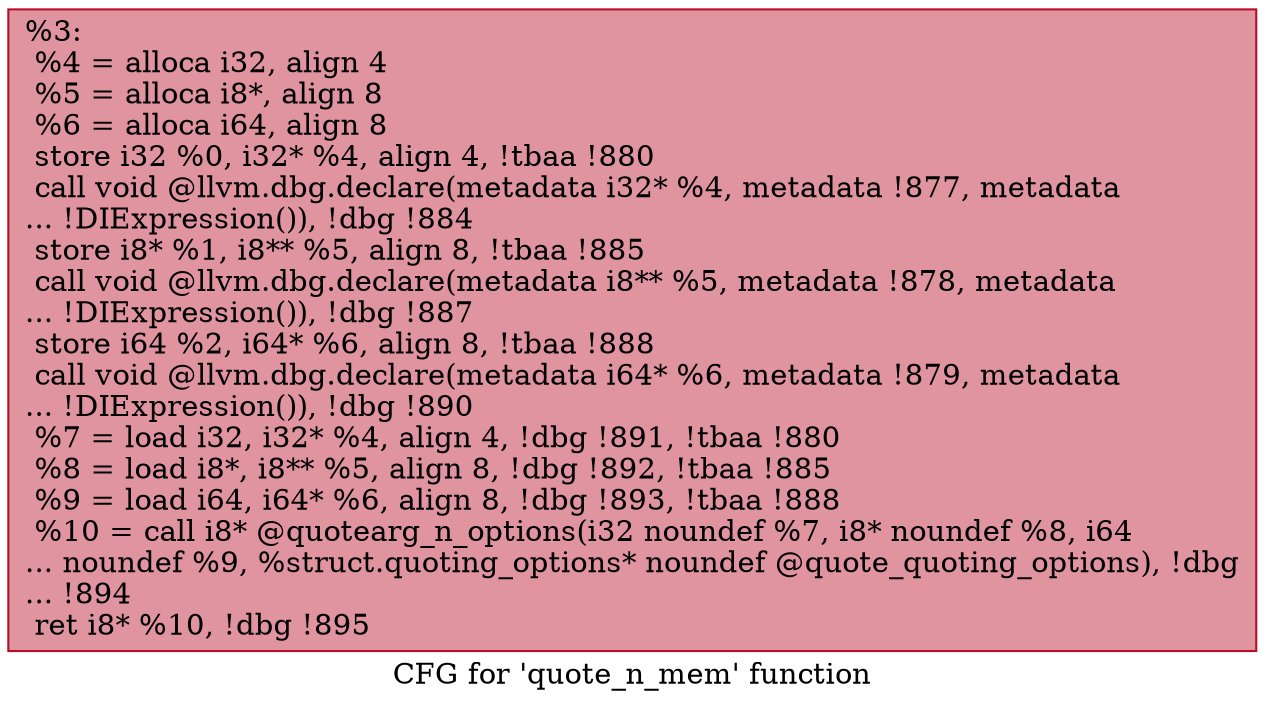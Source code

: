 digraph "CFG for 'quote_n_mem' function" {
	label="CFG for 'quote_n_mem' function";

	Node0x146af50 [shape=record,color="#b70d28ff", style=filled, fillcolor="#b70d2870",label="{%3:\l  %4 = alloca i32, align 4\l  %5 = alloca i8*, align 8\l  %6 = alloca i64, align 8\l  store i32 %0, i32* %4, align 4, !tbaa !880\l  call void @llvm.dbg.declare(metadata i32* %4, metadata !877, metadata\l... !DIExpression()), !dbg !884\l  store i8* %1, i8** %5, align 8, !tbaa !885\l  call void @llvm.dbg.declare(metadata i8** %5, metadata !878, metadata\l... !DIExpression()), !dbg !887\l  store i64 %2, i64* %6, align 8, !tbaa !888\l  call void @llvm.dbg.declare(metadata i64* %6, metadata !879, metadata\l... !DIExpression()), !dbg !890\l  %7 = load i32, i32* %4, align 4, !dbg !891, !tbaa !880\l  %8 = load i8*, i8** %5, align 8, !dbg !892, !tbaa !885\l  %9 = load i64, i64* %6, align 8, !dbg !893, !tbaa !888\l  %10 = call i8* @quotearg_n_options(i32 noundef %7, i8* noundef %8, i64\l... noundef %9, %struct.quoting_options* noundef @quote_quoting_options), !dbg\l... !894\l  ret i8* %10, !dbg !895\l}"];
}

